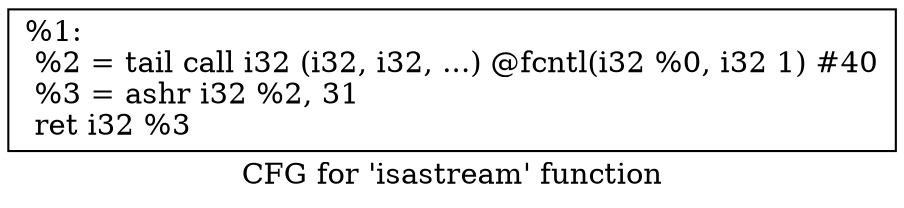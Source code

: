 digraph "CFG for 'isastream' function" {
	label="CFG for 'isastream' function";

	Node0x1870130 [shape=record,label="{%1:\l  %2 = tail call i32 (i32, i32, ...) @fcntl(i32 %0, i32 1) #40\l  %3 = ashr i32 %2, 31\l  ret i32 %3\l}"];
}
